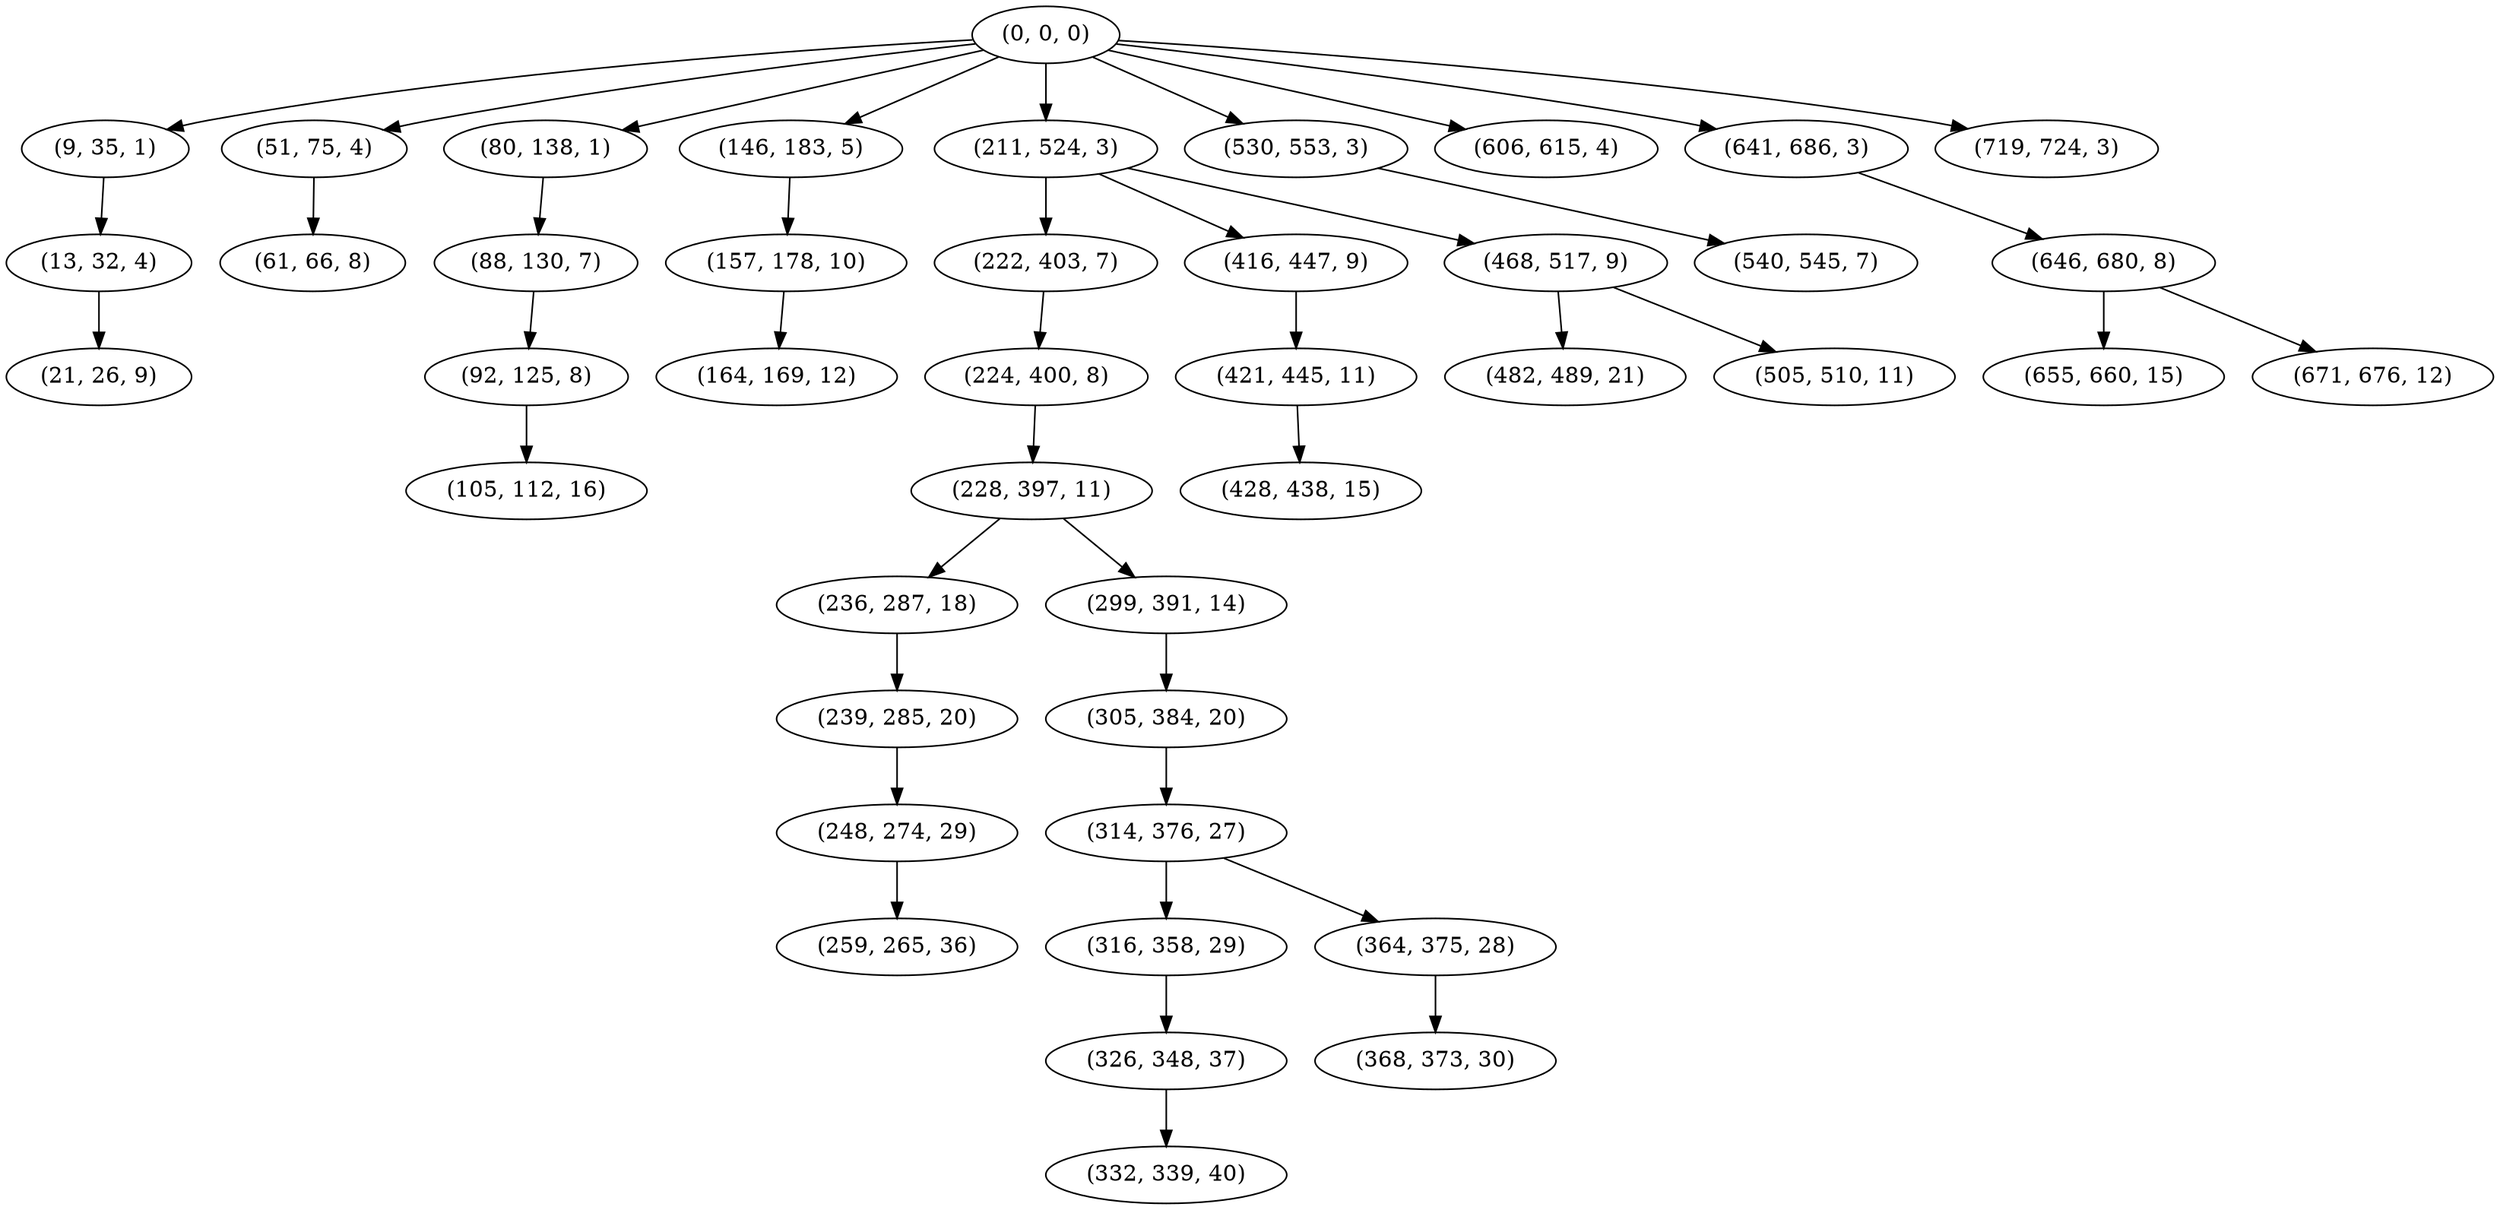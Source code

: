 digraph tree {
    "(0, 0, 0)";
    "(9, 35, 1)";
    "(13, 32, 4)";
    "(21, 26, 9)";
    "(51, 75, 4)";
    "(61, 66, 8)";
    "(80, 138, 1)";
    "(88, 130, 7)";
    "(92, 125, 8)";
    "(105, 112, 16)";
    "(146, 183, 5)";
    "(157, 178, 10)";
    "(164, 169, 12)";
    "(211, 524, 3)";
    "(222, 403, 7)";
    "(224, 400, 8)";
    "(228, 397, 11)";
    "(236, 287, 18)";
    "(239, 285, 20)";
    "(248, 274, 29)";
    "(259, 265, 36)";
    "(299, 391, 14)";
    "(305, 384, 20)";
    "(314, 376, 27)";
    "(316, 358, 29)";
    "(326, 348, 37)";
    "(332, 339, 40)";
    "(364, 375, 28)";
    "(368, 373, 30)";
    "(416, 447, 9)";
    "(421, 445, 11)";
    "(428, 438, 15)";
    "(468, 517, 9)";
    "(482, 489, 21)";
    "(505, 510, 11)";
    "(530, 553, 3)";
    "(540, 545, 7)";
    "(606, 615, 4)";
    "(641, 686, 3)";
    "(646, 680, 8)";
    "(655, 660, 15)";
    "(671, 676, 12)";
    "(719, 724, 3)";
    "(0, 0, 0)" -> "(9, 35, 1)";
    "(0, 0, 0)" -> "(51, 75, 4)";
    "(0, 0, 0)" -> "(80, 138, 1)";
    "(0, 0, 0)" -> "(146, 183, 5)";
    "(0, 0, 0)" -> "(211, 524, 3)";
    "(0, 0, 0)" -> "(530, 553, 3)";
    "(0, 0, 0)" -> "(606, 615, 4)";
    "(0, 0, 0)" -> "(641, 686, 3)";
    "(0, 0, 0)" -> "(719, 724, 3)";
    "(9, 35, 1)" -> "(13, 32, 4)";
    "(13, 32, 4)" -> "(21, 26, 9)";
    "(51, 75, 4)" -> "(61, 66, 8)";
    "(80, 138, 1)" -> "(88, 130, 7)";
    "(88, 130, 7)" -> "(92, 125, 8)";
    "(92, 125, 8)" -> "(105, 112, 16)";
    "(146, 183, 5)" -> "(157, 178, 10)";
    "(157, 178, 10)" -> "(164, 169, 12)";
    "(211, 524, 3)" -> "(222, 403, 7)";
    "(211, 524, 3)" -> "(416, 447, 9)";
    "(211, 524, 3)" -> "(468, 517, 9)";
    "(222, 403, 7)" -> "(224, 400, 8)";
    "(224, 400, 8)" -> "(228, 397, 11)";
    "(228, 397, 11)" -> "(236, 287, 18)";
    "(228, 397, 11)" -> "(299, 391, 14)";
    "(236, 287, 18)" -> "(239, 285, 20)";
    "(239, 285, 20)" -> "(248, 274, 29)";
    "(248, 274, 29)" -> "(259, 265, 36)";
    "(299, 391, 14)" -> "(305, 384, 20)";
    "(305, 384, 20)" -> "(314, 376, 27)";
    "(314, 376, 27)" -> "(316, 358, 29)";
    "(314, 376, 27)" -> "(364, 375, 28)";
    "(316, 358, 29)" -> "(326, 348, 37)";
    "(326, 348, 37)" -> "(332, 339, 40)";
    "(364, 375, 28)" -> "(368, 373, 30)";
    "(416, 447, 9)" -> "(421, 445, 11)";
    "(421, 445, 11)" -> "(428, 438, 15)";
    "(468, 517, 9)" -> "(482, 489, 21)";
    "(468, 517, 9)" -> "(505, 510, 11)";
    "(530, 553, 3)" -> "(540, 545, 7)";
    "(641, 686, 3)" -> "(646, 680, 8)";
    "(646, 680, 8)" -> "(655, 660, 15)";
    "(646, 680, 8)" -> "(671, 676, 12)";
}

